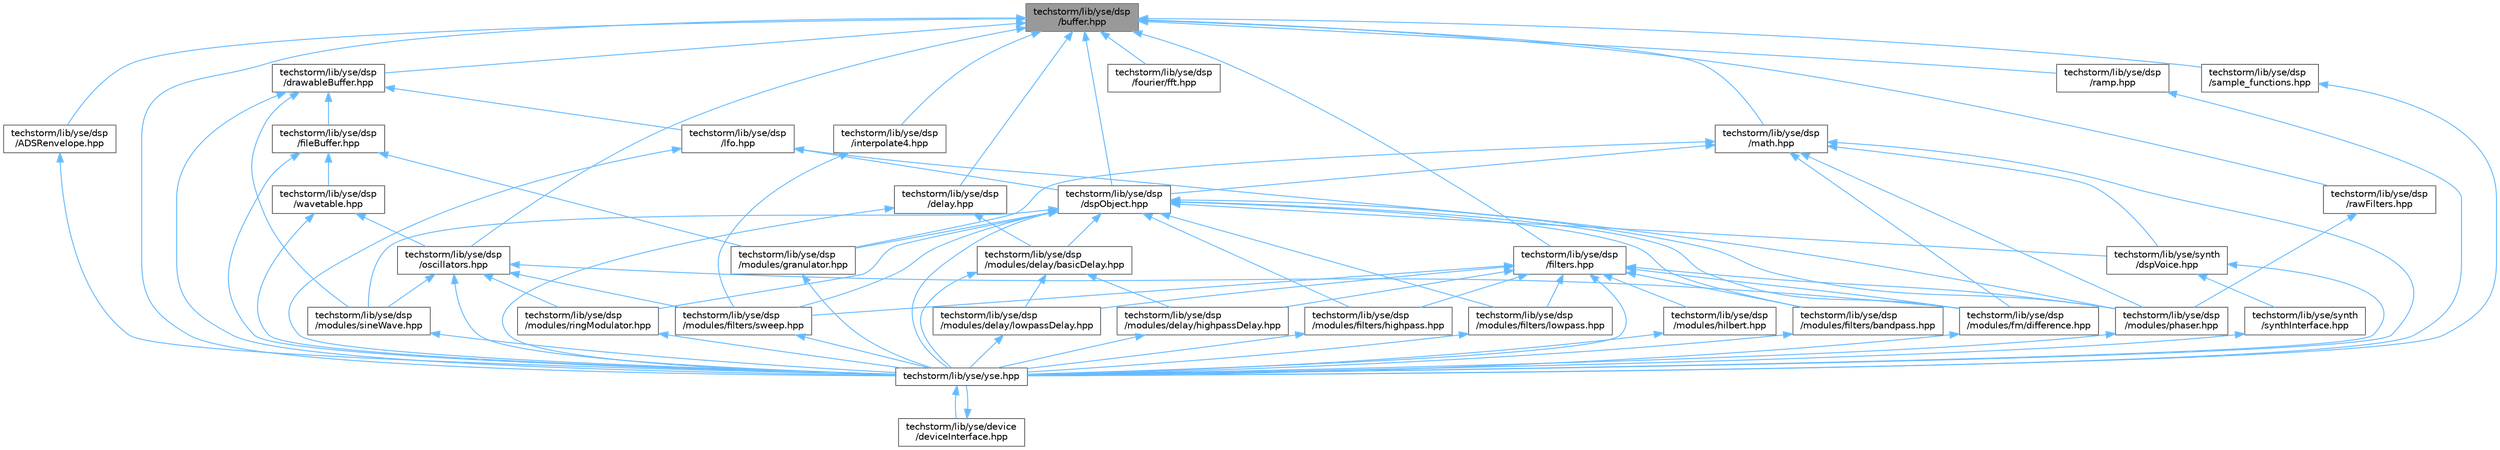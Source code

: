 digraph "techstorm/lib/yse/dsp/buffer.hpp"
{
 // LATEX_PDF_SIZE
  bgcolor="transparent";
  edge [fontname=Helvetica,fontsize=10,labelfontname=Helvetica,labelfontsize=10];
  node [fontname=Helvetica,fontsize=10,shape=box,height=0.2,width=0.4];
  Node1 [id="Node000001",label="techstorm/lib/yse/dsp\l/buffer.hpp",height=0.2,width=0.4,color="gray40", fillcolor="grey60", style="filled", fontcolor="black",tooltip=" "];
  Node1 -> Node2 [id="edge1_Node000001_Node000002",dir="back",color="steelblue1",style="solid",tooltip=" "];
  Node2 [id="Node000002",label="techstorm/lib/yse/dsp\l/ADSRenvelope.hpp",height=0.2,width=0.4,color="grey40", fillcolor="white", style="filled",URL="$_a_d_s_renvelope_8hpp.html",tooltip=" "];
  Node2 -> Node3 [id="edge2_Node000002_Node000003",dir="back",color="steelblue1",style="solid",tooltip=" "];
  Node3 [id="Node000003",label="techstorm/lib/yse/yse.hpp",height=0.2,width=0.4,color="grey40", fillcolor="white", style="filled",URL="$yse_8hpp.html",tooltip=" "];
  Node3 -> Node4 [id="edge3_Node000003_Node000004",dir="back",color="steelblue1",style="solid",tooltip=" "];
  Node4 [id="Node000004",label="techstorm/lib/yse/device\l/deviceInterface.hpp",height=0.2,width=0.4,color="grey40", fillcolor="white", style="filled",URL="$device_interface_8hpp.html",tooltip=" "];
  Node4 -> Node3 [id="edge4_Node000004_Node000003",dir="back",color="steelblue1",style="solid",tooltip=" "];
  Node1 -> Node5 [id="edge5_Node000001_Node000005",dir="back",color="steelblue1",style="solid",tooltip=" "];
  Node5 [id="Node000005",label="techstorm/lib/yse/dsp\l/delay.hpp",height=0.2,width=0.4,color="grey40", fillcolor="white", style="filled",URL="$delay_8hpp.html",tooltip=" "];
  Node5 -> Node6 [id="edge6_Node000005_Node000006",dir="back",color="steelblue1",style="solid",tooltip=" "];
  Node6 [id="Node000006",label="techstorm/lib/yse/dsp\l/modules/delay/basicDelay.hpp",height=0.2,width=0.4,color="grey40", fillcolor="white", style="filled",URL="$basic_delay_8hpp.html",tooltip=" "];
  Node6 -> Node7 [id="edge7_Node000006_Node000007",dir="back",color="steelblue1",style="solid",tooltip=" "];
  Node7 [id="Node000007",label="techstorm/lib/yse/dsp\l/modules/delay/highpassDelay.hpp",height=0.2,width=0.4,color="grey40", fillcolor="white", style="filled",URL="$highpass_delay_8hpp.html",tooltip=" "];
  Node7 -> Node3 [id="edge8_Node000007_Node000003",dir="back",color="steelblue1",style="solid",tooltip=" "];
  Node6 -> Node8 [id="edge9_Node000006_Node000008",dir="back",color="steelblue1",style="solid",tooltip=" "];
  Node8 [id="Node000008",label="techstorm/lib/yse/dsp\l/modules/delay/lowpassDelay.hpp",height=0.2,width=0.4,color="grey40", fillcolor="white", style="filled",URL="$lowpass_delay_8hpp.html",tooltip=" "];
  Node8 -> Node3 [id="edge10_Node000008_Node000003",dir="back",color="steelblue1",style="solid",tooltip=" "];
  Node6 -> Node3 [id="edge11_Node000006_Node000003",dir="back",color="steelblue1",style="solid",tooltip=" "];
  Node5 -> Node3 [id="edge12_Node000005_Node000003",dir="back",color="steelblue1",style="solid",tooltip=" "];
  Node1 -> Node9 [id="edge13_Node000001_Node000009",dir="back",color="steelblue1",style="solid",tooltip=" "];
  Node9 [id="Node000009",label="techstorm/lib/yse/dsp\l/drawableBuffer.hpp",height=0.2,width=0.4,color="grey40", fillcolor="white", style="filled",URL="$drawable_buffer_8hpp.html",tooltip=" "];
  Node9 -> Node10 [id="edge14_Node000009_Node000010",dir="back",color="steelblue1",style="solid",tooltip=" "];
  Node10 [id="Node000010",label="techstorm/lib/yse/dsp\l/fileBuffer.hpp",height=0.2,width=0.4,color="grey40", fillcolor="white", style="filled",URL="$file_buffer_8hpp.html",tooltip=" "];
  Node10 -> Node11 [id="edge15_Node000010_Node000011",dir="back",color="steelblue1",style="solid",tooltip=" "];
  Node11 [id="Node000011",label="techstorm/lib/yse/dsp\l/modules/granulator.hpp",height=0.2,width=0.4,color="grey40", fillcolor="white", style="filled",URL="$granulator_8hpp.html",tooltip=" "];
  Node11 -> Node3 [id="edge16_Node000011_Node000003",dir="back",color="steelblue1",style="solid",tooltip=" "];
  Node10 -> Node12 [id="edge17_Node000010_Node000012",dir="back",color="steelblue1",style="solid",tooltip=" "];
  Node12 [id="Node000012",label="techstorm/lib/yse/dsp\l/wavetable.hpp",height=0.2,width=0.4,color="grey40", fillcolor="white", style="filled",URL="$wavetable_8hpp.html",tooltip=" "];
  Node12 -> Node13 [id="edge18_Node000012_Node000013",dir="back",color="steelblue1",style="solid",tooltip=" "];
  Node13 [id="Node000013",label="techstorm/lib/yse/dsp\l/oscillators.hpp",height=0.2,width=0.4,color="grey40", fillcolor="white", style="filled",URL="$oscillators_8hpp.html",tooltip=" "];
  Node13 -> Node14 [id="edge19_Node000013_Node000014",dir="back",color="steelblue1",style="solid",tooltip=" "];
  Node14 [id="Node000014",label="techstorm/lib/yse/dsp\l/modules/filters/sweep.hpp",height=0.2,width=0.4,color="grey40", fillcolor="white", style="filled",URL="$sweep_8hpp.html",tooltip=" "];
  Node14 -> Node3 [id="edge20_Node000014_Node000003",dir="back",color="steelblue1",style="solid",tooltip=" "];
  Node13 -> Node15 [id="edge21_Node000013_Node000015",dir="back",color="steelblue1",style="solid",tooltip=" "];
  Node15 [id="Node000015",label="techstorm/lib/yse/dsp\l/modules/fm/difference.hpp",height=0.2,width=0.4,color="grey40", fillcolor="white", style="filled",URL="$difference_8hpp.html",tooltip=" "];
  Node15 -> Node3 [id="edge22_Node000015_Node000003",dir="back",color="steelblue1",style="solid",tooltip=" "];
  Node13 -> Node16 [id="edge23_Node000013_Node000016",dir="back",color="steelblue1",style="solid",tooltip=" "];
  Node16 [id="Node000016",label="techstorm/lib/yse/dsp\l/modules/ringModulator.hpp",height=0.2,width=0.4,color="grey40", fillcolor="white", style="filled",URL="$ring_modulator_8hpp.html",tooltip=" "];
  Node16 -> Node3 [id="edge24_Node000016_Node000003",dir="back",color="steelblue1",style="solid",tooltip=" "];
  Node13 -> Node17 [id="edge25_Node000013_Node000017",dir="back",color="steelblue1",style="solid",tooltip=" "];
  Node17 [id="Node000017",label="techstorm/lib/yse/dsp\l/modules/sineWave.hpp",height=0.2,width=0.4,color="grey40", fillcolor="white", style="filled",URL="$sine_wave_8hpp.html",tooltip=" "];
  Node17 -> Node3 [id="edge26_Node000017_Node000003",dir="back",color="steelblue1",style="solid",tooltip=" "];
  Node13 -> Node3 [id="edge27_Node000013_Node000003",dir="back",color="steelblue1",style="solid",tooltip=" "];
  Node12 -> Node3 [id="edge28_Node000012_Node000003",dir="back",color="steelblue1",style="solid",tooltip=" "];
  Node10 -> Node3 [id="edge29_Node000010_Node000003",dir="back",color="steelblue1",style="solid",tooltip=" "];
  Node9 -> Node18 [id="edge30_Node000009_Node000018",dir="back",color="steelblue1",style="solid",tooltip=" "];
  Node18 [id="Node000018",label="techstorm/lib/yse/dsp\l/lfo.hpp",height=0.2,width=0.4,color="grey40", fillcolor="white", style="filled",URL="$lfo_8hpp.html",tooltip=" "];
  Node18 -> Node19 [id="edge31_Node000018_Node000019",dir="back",color="steelblue1",style="solid",tooltip=" "];
  Node19 [id="Node000019",label="techstorm/lib/yse/dsp\l/dspObject.hpp",height=0.2,width=0.4,color="grey40", fillcolor="white", style="filled",URL="$dsp_object_8hpp.html",tooltip=" "];
  Node19 -> Node6 [id="edge32_Node000019_Node000006",dir="back",color="steelblue1",style="solid",tooltip=" "];
  Node19 -> Node20 [id="edge33_Node000019_Node000020",dir="back",color="steelblue1",style="solid",tooltip=" "];
  Node20 [id="Node000020",label="techstorm/lib/yse/dsp\l/modules/filters/bandpass.hpp",height=0.2,width=0.4,color="grey40", fillcolor="white", style="filled",URL="$bandpass_8hpp.html",tooltip=" "];
  Node20 -> Node3 [id="edge34_Node000020_Node000003",dir="back",color="steelblue1",style="solid",tooltip=" "];
  Node19 -> Node21 [id="edge35_Node000019_Node000021",dir="back",color="steelblue1",style="solid",tooltip=" "];
  Node21 [id="Node000021",label="techstorm/lib/yse/dsp\l/modules/filters/highpass.hpp",height=0.2,width=0.4,color="grey40", fillcolor="white", style="filled",URL="$highpass_8hpp.html",tooltip=" "];
  Node21 -> Node3 [id="edge36_Node000021_Node000003",dir="back",color="steelblue1",style="solid",tooltip=" "];
  Node19 -> Node22 [id="edge37_Node000019_Node000022",dir="back",color="steelblue1",style="solid",tooltip=" "];
  Node22 [id="Node000022",label="techstorm/lib/yse/dsp\l/modules/filters/lowpass.hpp",height=0.2,width=0.4,color="grey40", fillcolor="white", style="filled",URL="$lowpass_8hpp.html",tooltip=" "];
  Node22 -> Node3 [id="edge38_Node000022_Node000003",dir="back",color="steelblue1",style="solid",tooltip=" "];
  Node19 -> Node14 [id="edge39_Node000019_Node000014",dir="back",color="steelblue1",style="solid",tooltip=" "];
  Node19 -> Node15 [id="edge40_Node000019_Node000015",dir="back",color="steelblue1",style="solid",tooltip=" "];
  Node19 -> Node11 [id="edge41_Node000019_Node000011",dir="back",color="steelblue1",style="solid",tooltip=" "];
  Node19 -> Node23 [id="edge42_Node000019_Node000023",dir="back",color="steelblue1",style="solid",tooltip=" "];
  Node23 [id="Node000023",label="techstorm/lib/yse/dsp\l/modules/phaser.hpp",height=0.2,width=0.4,color="grey40", fillcolor="white", style="filled",URL="$phaser_8hpp.html",tooltip=" "];
  Node23 -> Node3 [id="edge43_Node000023_Node000003",dir="back",color="steelblue1",style="solid",tooltip=" "];
  Node19 -> Node16 [id="edge44_Node000019_Node000016",dir="back",color="steelblue1",style="solid",tooltip=" "];
  Node19 -> Node17 [id="edge45_Node000019_Node000017",dir="back",color="steelblue1",style="solid",tooltip=" "];
  Node19 -> Node24 [id="edge46_Node000019_Node000024",dir="back",color="steelblue1",style="solid",tooltip=" "];
  Node24 [id="Node000024",label="techstorm/lib/yse/synth\l/dspVoice.hpp",height=0.2,width=0.4,color="grey40", fillcolor="white", style="filled",URL="$dsp_voice_8hpp.html",tooltip=" "];
  Node24 -> Node25 [id="edge47_Node000024_Node000025",dir="back",color="steelblue1",style="solid",tooltip=" "];
  Node25 [id="Node000025",label="techstorm/lib/yse/synth\l/synthInterface.hpp",height=0.2,width=0.4,color="grey40", fillcolor="white", style="filled",URL="$synth_interface_8hpp.html",tooltip=" "];
  Node25 -> Node3 [id="edge48_Node000025_Node000003",dir="back",color="steelblue1",style="solid",tooltip=" "];
  Node24 -> Node3 [id="edge49_Node000024_Node000003",dir="back",color="steelblue1",style="solid",tooltip=" "];
  Node19 -> Node3 [id="edge50_Node000019_Node000003",dir="back",color="steelblue1",style="solid",tooltip=" "];
  Node18 -> Node23 [id="edge51_Node000018_Node000023",dir="back",color="steelblue1",style="solid",tooltip=" "];
  Node18 -> Node3 [id="edge52_Node000018_Node000003",dir="back",color="steelblue1",style="solid",tooltip=" "];
  Node9 -> Node17 [id="edge53_Node000009_Node000017",dir="back",color="steelblue1",style="solid",tooltip=" "];
  Node9 -> Node3 [id="edge54_Node000009_Node000003",dir="back",color="steelblue1",style="solid",tooltip=" "];
  Node1 -> Node19 [id="edge55_Node000001_Node000019",dir="back",color="steelblue1",style="solid",tooltip=" "];
  Node1 -> Node26 [id="edge56_Node000001_Node000026",dir="back",color="steelblue1",style="solid",tooltip=" "];
  Node26 [id="Node000026",label="techstorm/lib/yse/dsp\l/filters.hpp",height=0.2,width=0.4,color="grey40", fillcolor="white", style="filled",URL="$filters_8hpp.html",tooltip=" "];
  Node26 -> Node7 [id="edge57_Node000026_Node000007",dir="back",color="steelblue1",style="solid",tooltip=" "];
  Node26 -> Node8 [id="edge58_Node000026_Node000008",dir="back",color="steelblue1",style="solid",tooltip=" "];
  Node26 -> Node20 [id="edge59_Node000026_Node000020",dir="back",color="steelblue1",style="solid",tooltip=" "];
  Node26 -> Node21 [id="edge60_Node000026_Node000021",dir="back",color="steelblue1",style="solid",tooltip=" "];
  Node26 -> Node22 [id="edge61_Node000026_Node000022",dir="back",color="steelblue1",style="solid",tooltip=" "];
  Node26 -> Node14 [id="edge62_Node000026_Node000014",dir="back",color="steelblue1",style="solid",tooltip=" "];
  Node26 -> Node15 [id="edge63_Node000026_Node000015",dir="back",color="steelblue1",style="solid",tooltip=" "];
  Node26 -> Node27 [id="edge64_Node000026_Node000027",dir="back",color="steelblue1",style="solid",tooltip=" "];
  Node27 [id="Node000027",label="techstorm/lib/yse/dsp\l/modules/hilbert.hpp",height=0.2,width=0.4,color="grey40", fillcolor="white", style="filled",URL="$hilbert_8hpp.html",tooltip=" "];
  Node27 -> Node3 [id="edge65_Node000027_Node000003",dir="back",color="steelblue1",style="solid",tooltip=" "];
  Node26 -> Node23 [id="edge66_Node000026_Node000023",dir="back",color="steelblue1",style="solid",tooltip=" "];
  Node26 -> Node3 [id="edge67_Node000026_Node000003",dir="back",color="steelblue1",style="solid",tooltip=" "];
  Node1 -> Node28 [id="edge68_Node000001_Node000028",dir="back",color="steelblue1",style="solid",tooltip=" "];
  Node28 [id="Node000028",label="techstorm/lib/yse/dsp\l/fourier/fft.hpp",height=0.2,width=0.4,color="grey40", fillcolor="white", style="filled",URL="$fft_8hpp.html",tooltip=" "];
  Node1 -> Node29 [id="edge69_Node000001_Node000029",dir="back",color="steelblue1",style="solid",tooltip=" "];
  Node29 [id="Node000029",label="techstorm/lib/yse/dsp\l/interpolate4.hpp",height=0.2,width=0.4,color="grey40", fillcolor="white", style="filled",URL="$interpolate4_8hpp.html",tooltip=" "];
  Node29 -> Node14 [id="edge70_Node000029_Node000014",dir="back",color="steelblue1",style="solid",tooltip=" "];
  Node1 -> Node30 [id="edge71_Node000001_Node000030",dir="back",color="steelblue1",style="solid",tooltip=" "];
  Node30 [id="Node000030",label="techstorm/lib/yse/dsp\l/math.hpp",height=0.2,width=0.4,color="grey40", fillcolor="white", style="filled",URL="$math_8hpp.html",tooltip=" "];
  Node30 -> Node19 [id="edge72_Node000030_Node000019",dir="back",color="steelblue1",style="solid",tooltip=" "];
  Node30 -> Node15 [id="edge73_Node000030_Node000015",dir="back",color="steelblue1",style="solid",tooltip=" "];
  Node30 -> Node11 [id="edge74_Node000030_Node000011",dir="back",color="steelblue1",style="solid",tooltip=" "];
  Node30 -> Node23 [id="edge75_Node000030_Node000023",dir="back",color="steelblue1",style="solid",tooltip=" "];
  Node30 -> Node24 [id="edge76_Node000030_Node000024",dir="back",color="steelblue1",style="solid",tooltip=" "];
  Node30 -> Node3 [id="edge77_Node000030_Node000003",dir="back",color="steelblue1",style="solid",tooltip=" "];
  Node1 -> Node13 [id="edge78_Node000001_Node000013",dir="back",color="steelblue1",style="solid",tooltip=" "];
  Node1 -> Node31 [id="edge79_Node000001_Node000031",dir="back",color="steelblue1",style="solid",tooltip=" "];
  Node31 [id="Node000031",label="techstorm/lib/yse/dsp\l/ramp.hpp",height=0.2,width=0.4,color="grey40", fillcolor="white", style="filled",URL="$ramp_8hpp.html",tooltip=" "];
  Node31 -> Node3 [id="edge80_Node000031_Node000003",dir="back",color="steelblue1",style="solid",tooltip=" "];
  Node1 -> Node32 [id="edge81_Node000001_Node000032",dir="back",color="steelblue1",style="solid",tooltip=" "];
  Node32 [id="Node000032",label="techstorm/lib/yse/dsp\l/rawFilters.hpp",height=0.2,width=0.4,color="grey40", fillcolor="white", style="filled",URL="$raw_filters_8hpp.html",tooltip=" "];
  Node32 -> Node23 [id="edge82_Node000032_Node000023",dir="back",color="steelblue1",style="solid",tooltip=" "];
  Node1 -> Node33 [id="edge83_Node000001_Node000033",dir="back",color="steelblue1",style="solid",tooltip=" "];
  Node33 [id="Node000033",label="techstorm/lib/yse/dsp\l/sample_functions.hpp",height=0.2,width=0.4,color="grey40", fillcolor="white", style="filled",URL="$sample__functions_8hpp.html",tooltip=" "];
  Node33 -> Node3 [id="edge84_Node000033_Node000003",dir="back",color="steelblue1",style="solid",tooltip=" "];
  Node1 -> Node3 [id="edge85_Node000001_Node000003",dir="back",color="steelblue1",style="solid",tooltip=" "];
}

